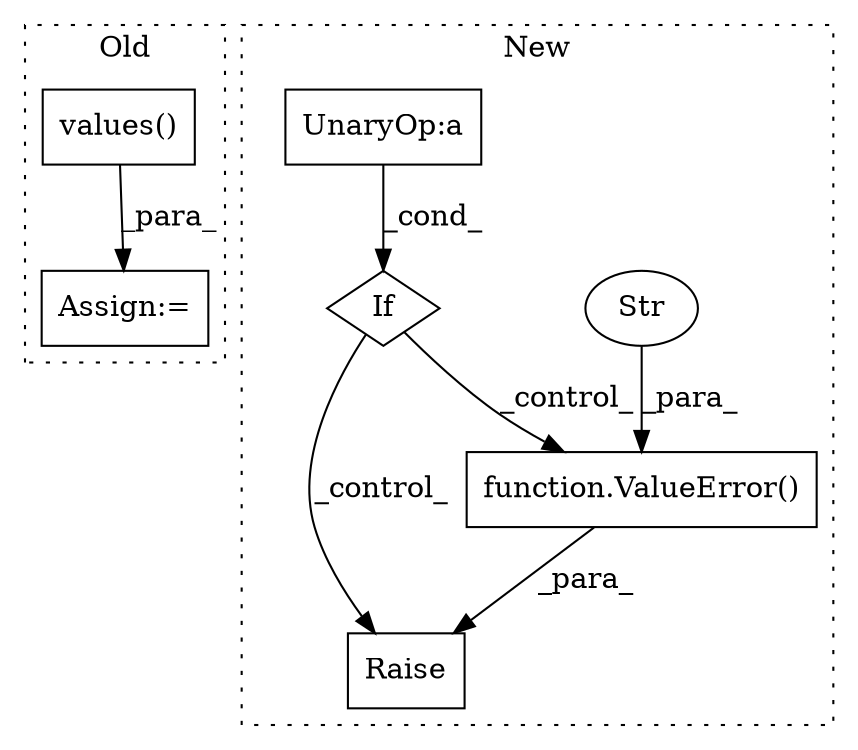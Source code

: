 digraph G {
subgraph cluster0 {
1 [label="values()" a="75" s="5873" l="21" shape="box"];
7 [label="Assign:=" a="68" s="5865" l="3" shape="box"];
label = "Old";
style="dotted";
}
subgraph cluster1 {
2 [label="function.ValueError()" a="75" s="6539,6703" l="11,1" shape="box"];
3 [label="Str" a="66" s="6550" l="153" shape="ellipse"];
4 [label="Raise" a="91" s="6533" l="6" shape="box"];
5 [label="If" a="96" s="6420" l="3" shape="diamond"];
6 [label="UnaryOp:a" a="61" s="6423" l="92" shape="box"];
label = "New";
style="dotted";
}
1 -> 7 [label="_para_"];
2 -> 4 [label="_para_"];
3 -> 2 [label="_para_"];
5 -> 4 [label="_control_"];
5 -> 2 [label="_control_"];
6 -> 5 [label="_cond_"];
}